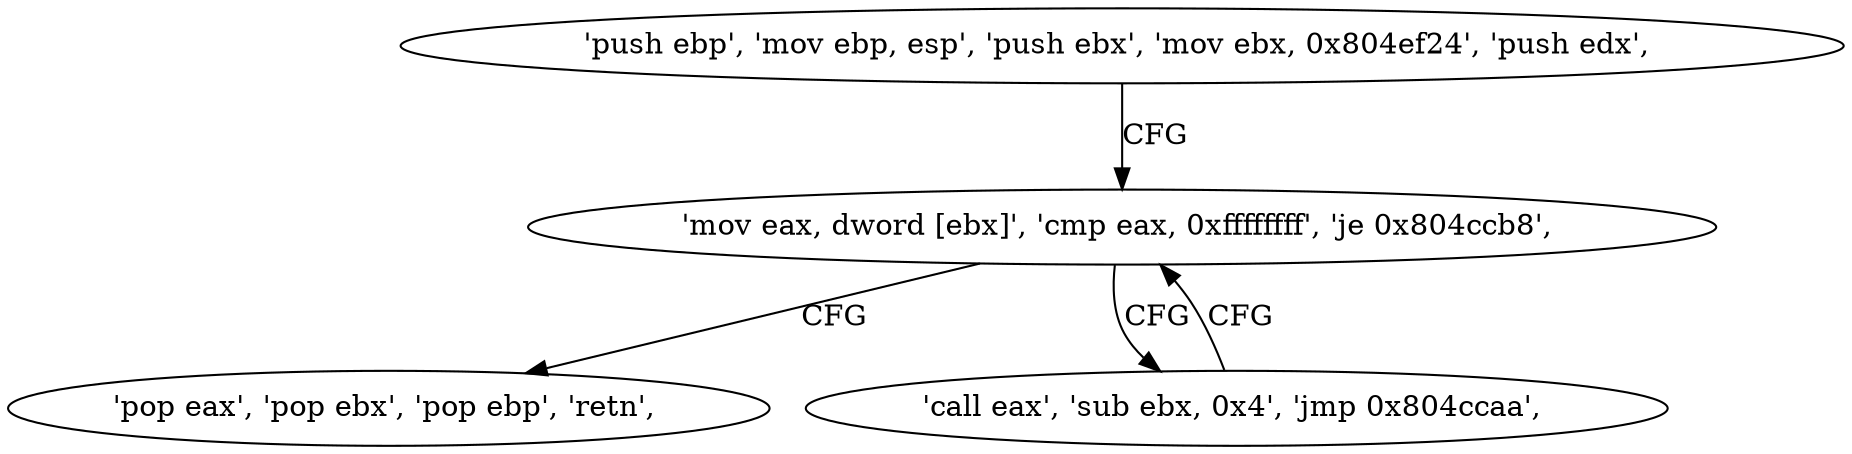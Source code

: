 digraph "func" {
"134532256" [label = "'push ebp', 'mov ebp, esp', 'push ebx', 'mov ebx, 0x804ef24', 'push edx', " ]
"134532266" [label = "'mov eax, dword [ebx]', 'cmp eax, 0xffffffff', 'je 0x804ccb8', " ]
"134532280" [label = "'pop eax', 'pop ebx', 'pop ebp', 'retn', " ]
"134532273" [label = "'call eax', 'sub ebx, 0x4', 'jmp 0x804ccaa', " ]
"134532256" -> "134532266" [ label = "CFG" ]
"134532266" -> "134532280" [ label = "CFG" ]
"134532266" -> "134532273" [ label = "CFG" ]
"134532273" -> "134532266" [ label = "CFG" ]
}
